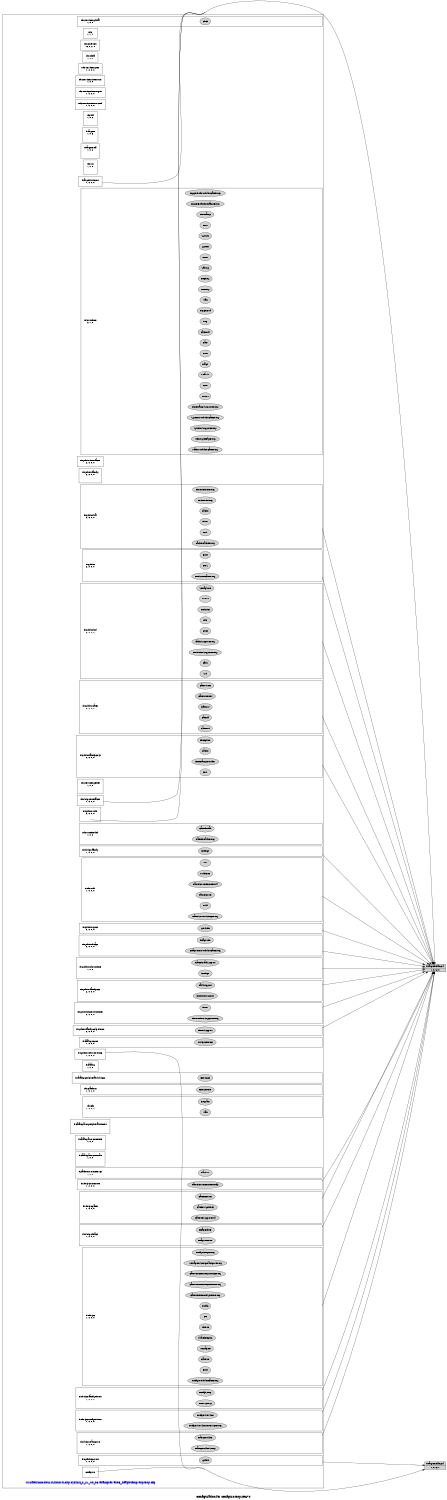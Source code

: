 digraph configuration {
    size="7.5,10";
    rankdir=LR;
    ranksep=".50 equally";
    concentrate=true;
    compound=true;
    label="\nConfiguration for configuro/Dsp.xe674"
  node [font=Helvetica, fontsize=14, fontcolor=black];  subgraph cluster0 {label=""; __cfg [label="/src/flex/microburst-linux/ti-dsp/syslink_2_21_00_03/examples/ex05_heapbufmp/dsp/Dsp.cfg", color=white, fontcolor=blue];
    node [font=Helvetica, fontsize=10];    subgraph cluster1 {
        label="";
        xdc_services_global__top [shape=box,label="xdc.services.global\n1, 0, 0", color=white];
        xdc_services_global__bot [shape=point,label="", style=invis];
        xdc_services_global_Clock [style=filled,fillcolor=lightgray, label="Clock"];
        xdc_services_global__top -> xdc_services_global_Clock[style=invis];
        xdc_services_global_Clock -> xdc_services_global__bot[style=invis];
    }
    subgraph cluster2 {
        label="";
        xdc__top [shape=box,label="xdc\n1, 1, 1", color=white];
    }
    subgraph cluster3 {
        label="";
        xdc_corevers__top [shape=box,label="xdc.corevers\n16, 0, 2, 0", color=white];
    }
    subgraph cluster4 {
        label="";
        xdc_shelf__top [shape=box,label="xdc.shelf\n1, 0, 0", color=white];
    }
    subgraph cluster5 {
        label="";
        xdc_services_spec__top [shape=box,label="xdc.services.spec\n1, 0, 0, 0", color=white];
    }
    subgraph cluster6 {
        label="";
        xdc_services_intern_xsr__top [shape=box,label="xdc.services.intern.xsr\n1, 0, 0", color=white];
    }
    subgraph cluster7 {
        label="";
        xdc_services_intern_gen__top [shape=box,label="xdc.services.intern.gen\n1, 0, 0, 0", color=white];
    }
    subgraph cluster8 {
        label="";
        xdc_services_intern_cmd__top [shape=box,label="xdc.services.intern.cmd\n1, 0, 0, 0", color=white];
    }
    subgraph cluster9 {
        label="";
        xdc_bld__top [shape=box,label="xdc.bld\n1, 0, 2", color=white];
        xdc_bld__bot [shape=point,label="", style=invis];
    }
    subgraph cluster10 {
        label="";
        ti_targets__top [shape=box,label="ti.targets\n1, 0, 3", color=white];
        ti_targets__bot [shape=point,label="", style=invis];
    }
    subgraph cluster11 {
        label="";
        ti_targets_elf__top [shape=box,label="ti.targets.elf\n1, 0, 0", color=white];
        ti_targets_elf__bot [shape=point,label="", style=invis];
    }
    subgraph cluster12 {
        label="";
        xdc_rov__top [shape=box,label="xdc.rov\n1, 0, 0", color=white];
        xdc_rov__bot [shape=point,label="", style=invis];
    }
    subgraph cluster13 {
        label="";
        xdc_runtime__top [shape=box,label="xdc.runtime\n2, 1, 0", color=white];
        xdc_runtime__bot [shape=point,label="", style=invis];
        xdc_runtime_Assert [style=filled,fillcolor=lightgray, label="Assert"];
        xdc_runtime__top -> xdc_runtime_Assert[style=invis];
        xdc_runtime_Assert -> xdc_runtime__bot[style=invis];
        xdc_runtime_Core [style=filled,fillcolor=lightgray, label="Core"];
        xdc_runtime__top -> xdc_runtime_Core[style=invis];
        xdc_runtime_Core -> xdc_runtime__bot[style=invis];
        xdc_runtime_Defaults [style=filled,fillcolor=lightgray, label="Defaults"];
        xdc_runtime__top -> xdc_runtime_Defaults[style=invis];
        xdc_runtime_Defaults -> xdc_runtime__bot[style=invis];
        xdc_runtime_Diags [style=filled,fillcolor=lightgray, label="Diags"];
        xdc_runtime__top -> xdc_runtime_Diags[style=invis];
        xdc_runtime_Diags -> xdc_runtime__bot[style=invis];
        xdc_runtime_Error [style=filled,fillcolor=lightgray, label="Error"];
        xdc_runtime__top -> xdc_runtime_Error[style=invis];
        xdc_runtime_Error -> xdc_runtime__bot[style=invis];
        xdc_runtime_Gate [style=filled,fillcolor=lightgray, label="Gate"];
        xdc_runtime__top -> xdc_runtime_Gate[style=invis];
        xdc_runtime_Gate -> xdc_runtime__bot[style=invis];
        xdc_runtime_GateNull [style=filled,fillcolor=lightgray, label="GateNull"];
        xdc_runtime__top -> xdc_runtime_GateNull[style=invis];
        xdc_runtime_GateNull -> xdc_runtime__bot[style=invis];
        xdc_runtime_Log [style=filled,fillcolor=lightgray, label="Log"];
        xdc_runtime__top -> xdc_runtime_Log[style=invis];
        xdc_runtime_Log -> xdc_runtime__bot[style=invis];
        xdc_runtime_LoggerBuf [style=filled,fillcolor=lightgray, label="LoggerBuf"];
        xdc_runtime__top -> xdc_runtime_LoggerBuf[style=invis];
        xdc_runtime_LoggerBuf -> xdc_runtime__bot[style=invis];
        xdc_runtime_Main [style=filled,fillcolor=lightgray, label="Main"];
        xdc_runtime__top -> xdc_runtime_Main[style=invis];
        xdc_runtime_Main -> xdc_runtime__bot[style=invis];
        xdc_runtime_Memory [style=filled,fillcolor=lightgray, label="Memory"];
        xdc_runtime__top -> xdc_runtime_Memory[style=invis];
        xdc_runtime_Memory -> xdc_runtime__bot[style=invis];
        xdc_runtime_Registry [style=filled,fillcolor=lightgray, label="Registry"];
        xdc_runtime__top -> xdc_runtime_Registry[style=invis];
        xdc_runtime_Registry -> xdc_runtime__bot[style=invis];
        xdc_runtime_Startup [style=filled,fillcolor=lightgray, label="Startup"];
        xdc_runtime__top -> xdc_runtime_Startup[style=invis];
        xdc_runtime_Startup -> xdc_runtime__bot[style=invis];
        xdc_runtime_Reset [style=filled,fillcolor=lightgray, label="Reset"];
        xdc_runtime__top -> xdc_runtime_Reset[style=invis];
        xdc_runtime_Reset -> xdc_runtime__bot[style=invis];
        xdc_runtime_System [style=filled,fillcolor=lightgray, label="System"];
        xdc_runtime__top -> xdc_runtime_System[style=invis];
        xdc_runtime_System -> xdc_runtime__bot[style=invis];
        xdc_runtime_SysMin [style=filled,fillcolor=lightgray, label="SysMin"];
        xdc_runtime__top -> xdc_runtime_SysMin[style=invis];
        xdc_runtime_SysMin -> xdc_runtime__bot[style=invis];
        xdc_runtime_Text [style=filled,fillcolor=lightgray, label="Text"];
        xdc_runtime__top -> xdc_runtime_Text[style=invis];
        xdc_runtime_Text -> xdc_runtime__bot[style=invis];
        xdc_runtime_Timestamp [style=filled,fillcolor=lightgray, label="Timestamp"];
        xdc_runtime__top -> xdc_runtime_Timestamp[style=invis];
        xdc_runtime_Timestamp -> xdc_runtime__bot[style=invis];
        xdc_runtime_LoggerBuf_TimestampProxy [style=filled,fillcolor=lightgray, label="LoggerBuf_TimestampProxy"];
        xdc_runtime__top -> xdc_runtime_LoggerBuf_TimestampProxy[style=invis];
        xdc_runtime_LoggerBuf_TimestampProxy -> xdc_runtime__bot[style=invis];
        xdc_runtime_LoggerBuf_Module_GateProxy [style=filled,fillcolor=lightgray, label="LoggerBuf_Module_GateProxy"];
        xdc_runtime__top -> xdc_runtime_LoggerBuf_Module_GateProxy[style=invis];
        xdc_runtime_LoggerBuf_Module_GateProxy -> xdc_runtime__bot[style=invis];
        xdc_runtime_Main_Module_GateProxy [style=filled,fillcolor=lightgray, label="Main_Module_GateProxy"];
        xdc_runtime__top -> xdc_runtime_Main_Module_GateProxy[style=invis];
        xdc_runtime_Main_Module_GateProxy -> xdc_runtime__bot[style=invis];
        xdc_runtime_Memory_HeapProxy [style=filled,fillcolor=lightgray, label="Memory_HeapProxy"];
        xdc_runtime__top -> xdc_runtime_Memory_HeapProxy[style=invis];
        xdc_runtime_Memory_HeapProxy -> xdc_runtime__bot[style=invis];
        xdc_runtime_System_SupportProxy [style=filled,fillcolor=lightgray, label="System_SupportProxy"];
        xdc_runtime__top -> xdc_runtime_System_SupportProxy[style=invis];
        xdc_runtime_System_SupportProxy -> xdc_runtime__bot[style=invis];
        xdc_runtime_System_Module_GateProxy [style=filled,fillcolor=lightgray, label="System_Module_GateProxy"];
        xdc_runtime__top -> xdc_runtime_System_Module_GateProxy[style=invis];
        xdc_runtime_System_Module_GateProxy -> xdc_runtime__bot[style=invis];
        xdc_runtime_Timestamp_SupportProxy [style=filled,fillcolor=lightgray, label="Timestamp_SupportProxy"];
        xdc_runtime__top -> xdc_runtime_Timestamp_SupportProxy[style=invis];
        xdc_runtime_Timestamp_SupportProxy -> xdc_runtime__bot[style=invis];
    }
    subgraph cluster14 {
        label="";
        ti_targets_rts6000__top [shape=box,label="ti.targets.rts6000\n1, 0, 0, 0", color=white];
    }
    subgraph cluster15 {
        label="";
        ti_sysbios_interfaces__top [shape=box,label="ti.sysbios.interfaces\n2, 0, 0, 0", color=white];
    }
    subgraph cluster16 {
        label="";
        ti_sysbios_family__top [shape=box,label="ti.sysbios.family\n2, 0, 0, 0", color=white];
        ti_sysbios_family__bot [shape=point,label="", style=invis];
    }
    subgraph cluster17 {
        label="";
        ti_sysbios_hal__top [shape=box,label="ti.sysbios.hal\n2, 0, 0, 0", color=white];
        ti_sysbios_hal__bot [shape=point,label="", style=invis];
        ti_sysbios_hal_Hwi [style=filled,fillcolor=lightgray, label="Hwi"];
        ti_sysbios_hal__top -> ti_sysbios_hal_Hwi[style=invis];
        ti_sysbios_hal_Hwi -> ti_sysbios_hal__bot[style=invis];
        ti_sysbios_hal_Timer [style=filled,fillcolor=lightgray, label="Timer"];
        ti_sysbios_hal__top -> ti_sysbios_hal_Timer[style=invis];
        ti_sysbios_hal_Timer -> ti_sysbios_hal__bot[style=invis];
        ti_sysbios_hal_Cache [style=filled,fillcolor=lightgray, label="Cache"];
        ti_sysbios_hal__top -> ti_sysbios_hal_Cache[style=invis];
        ti_sysbios_hal_Cache -> ti_sysbios_hal__bot[style=invis];
        ti_sysbios_hal_Hwi_HwiProxy [style=filled,fillcolor=lightgray, label="Hwi_HwiProxy"];
        ti_sysbios_hal__top -> ti_sysbios_hal_Hwi_HwiProxy[style=invis];
        ti_sysbios_hal_Hwi_HwiProxy -> ti_sysbios_hal__bot[style=invis];
        ti_sysbios_hal_Timer_TimerProxy [style=filled,fillcolor=lightgray, label="Timer_TimerProxy"];
        ti_sysbios_hal__top -> ti_sysbios_hal_Timer_TimerProxy[style=invis];
        ti_sysbios_hal_Timer_TimerProxy -> ti_sysbios_hal__bot[style=invis];
        ti_sysbios_hal_Cache_CacheProxy [style=filled,fillcolor=lightgray, label="Cache_CacheProxy"];
        ti_sysbios_hal__top -> ti_sysbios_hal_Cache_CacheProxy[style=invis];
        ti_sysbios_hal_Cache_CacheProxy -> ti_sysbios_hal__bot[style=invis];
    }
    subgraph cluster18 {
        label="";
        ti_sysbios__top [shape=box,label="ti.sysbios\n2, 0, 0, 0", color=white];
        ti_sysbios__bot [shape=point,label="", style=invis];
        ti_sysbios_BIOS [style=filled,fillcolor=lightgray, label="BIOS"];
        ti_sysbios__top -> ti_sysbios_BIOS[style=invis];
        ti_sysbios_BIOS -> ti_sysbios__bot[style=invis];
        ti_sysbios_Build [style=filled,fillcolor=lightgray, label="Build"];
        ti_sysbios__top -> ti_sysbios_Build[style=invis];
        ti_sysbios_Build -> ti_sysbios__bot[style=invis];
        ti_sysbios_BIOS_RtsGateProxy [style=filled,fillcolor=lightgray, label="BIOS_RtsGateProxy"];
        ti_sysbios__top -> ti_sysbios_BIOS_RtsGateProxy[style=invis];
        ti_sysbios_BIOS_RtsGateProxy -> ti_sysbios__bot[style=invis];
    }
    subgraph cluster19 {
        label="";
        ti_sysbios_knl__top [shape=box,label="ti.sysbios.knl\n2, 0, 0, 0", color=white];
        ti_sysbios_knl__bot [shape=point,label="", style=invis];
        ti_sysbios_knl_Clock [style=filled,fillcolor=lightgray, label="Clock"];
        ti_sysbios_knl__top -> ti_sysbios_knl_Clock[style=invis];
        ti_sysbios_knl_Clock -> ti_sysbios_knl__bot[style=invis];
        ti_sysbios_knl_Idle [style=filled,fillcolor=lightgray, label="Idle"];
        ti_sysbios_knl__top -> ti_sysbios_knl_Idle[style=invis];
        ti_sysbios_knl_Idle -> ti_sysbios_knl__bot[style=invis];
        ti_sysbios_knl_Intrinsics [style=filled,fillcolor=lightgray, label="Intrinsics"];
        ti_sysbios_knl__top -> ti_sysbios_knl_Intrinsics[style=invis];
        ti_sysbios_knl_Intrinsics -> ti_sysbios_knl__bot[style=invis];
        ti_sysbios_knl_Queue [style=filled,fillcolor=lightgray, label="Queue"];
        ti_sysbios_knl__top -> ti_sysbios_knl_Queue[style=invis];
        ti_sysbios_knl_Queue -> ti_sysbios_knl__bot[style=invis];
        ti_sysbios_knl_Semaphore [style=filled,fillcolor=lightgray, label="Semaphore"];
        ti_sysbios_knl__top -> ti_sysbios_knl_Semaphore[style=invis];
        ti_sysbios_knl_Semaphore -> ti_sysbios_knl__bot[style=invis];
        ti_sysbios_knl_Swi [style=filled,fillcolor=lightgray, label="Swi"];
        ti_sysbios_knl__top -> ti_sysbios_knl_Swi[style=invis];
        ti_sysbios_knl_Swi -> ti_sysbios_knl__bot[style=invis];
        ti_sysbios_knl_Task [style=filled,fillcolor=lightgray, label="Task"];
        ti_sysbios_knl__top -> ti_sysbios_knl_Task[style=invis];
        ti_sysbios_knl_Task -> ti_sysbios_knl__bot[style=invis];
        ti_sysbios_knl_Intrinsics_SupportProxy [style=filled,fillcolor=lightgray, label="Intrinsics_SupportProxy"];
        ti_sysbios_knl__top -> ti_sysbios_knl_Intrinsics_SupportProxy[style=invis];
        ti_sysbios_knl_Intrinsics_SupportProxy -> ti_sysbios_knl__bot[style=invis];
        ti_sysbios_knl_Task_SupportProxy [style=filled,fillcolor=lightgray, label="Task_SupportProxy"];
        ti_sysbios_knl__top -> ti_sysbios_knl_Task_SupportProxy[style=invis];
        ti_sysbios_knl_Task_SupportProxy -> ti_sysbios_knl__bot[style=invis];
    }
    subgraph cluster20 {
        label="";
        ti_sysbios_gates__top [shape=box,label="ti.sysbios.gates\n2, 0, 0, 0", color=white];
        ti_sysbios_gates__bot [shape=point,label="", style=invis];
        ti_sysbios_gates_GateHwi [style=filled,fillcolor=lightgray, label="GateHwi"];
        ti_sysbios_gates__top -> ti_sysbios_gates_GateHwi[style=invis];
        ti_sysbios_gates_GateHwi -> ti_sysbios_gates__bot[style=invis];
        ti_sysbios_gates_GateAll [style=filled,fillcolor=lightgray, label="GateAll"];
        ti_sysbios_gates__top -> ti_sysbios_gates_GateAll[style=invis];
        ti_sysbios_gates_GateAll -> ti_sysbios_gates__bot[style=invis];
        ti_sysbios_gates_GateSwi [style=filled,fillcolor=lightgray, label="GateSwi"];
        ti_sysbios_gates__top -> ti_sysbios_gates_GateSwi[style=invis];
        ti_sysbios_gates_GateSwi -> ti_sysbios_gates__bot[style=invis];
        ti_sysbios_gates_GateMutexPri [style=filled,fillcolor=lightgray, label="GateMutexPri"];
        ti_sysbios_gates__top -> ti_sysbios_gates_GateMutexPri[style=invis];
        ti_sysbios_gates_GateMutexPri -> ti_sysbios_gates__bot[style=invis];
        ti_sysbios_gates_GateMutex [style=filled,fillcolor=lightgray, label="GateMutex"];
        ti_sysbios_gates__top -> ti_sysbios_gates_GateMutex[style=invis];
        ti_sysbios_gates_GateMutex -> ti_sysbios_gates__bot[style=invis];
    }
    subgraph cluster21 {
        label="";
        ti_sysbios_family_c64p__top [shape=box,label="ti.sysbios.family.c64p\n2, 0, 0, 0", color=white];
        ti_sysbios_family_c64p__bot [shape=point,label="", style=invis];
        ti_sysbios_family_c64p_Exception [style=filled,fillcolor=lightgray, label="Exception"];
        ti_sysbios_family_c64p__top -> ti_sysbios_family_c64p_Exception[style=invis];
        ti_sysbios_family_c64p_Exception -> ti_sysbios_family_c64p__bot[style=invis];
        ti_sysbios_family_c64p_Hwi [style=filled,fillcolor=lightgray, label="Hwi"];
        ti_sysbios_family_c64p__top -> ti_sysbios_family_c64p_Hwi[style=invis];
        ti_sysbios_family_c64p_Hwi -> ti_sysbios_family_c64p__bot[style=invis];
        ti_sysbios_family_c64p_TimestampProvider [style=filled,fillcolor=lightgray, label="TimestampProvider"];
        ti_sysbios_family_c64p__top -> ti_sysbios_family_c64p_TimestampProvider[style=invis];
        ti_sysbios_family_c64p_TimestampProvider -> ti_sysbios_family_c64p__bot[style=invis];
        ti_sysbios_family_c64p_Cache [style=filled,fillcolor=lightgray, label="Cache"];
        ti_sysbios_family_c64p__top -> ti_sysbios_family_c64p_Cache[style=invis];
        ti_sysbios_family_c64p_Cache -> ti_sysbios_family_c64p__bot[style=invis];
    }
    subgraph cluster22 {
        label="";
        xdc_services_getset__top [shape=box,label="xdc.services.getset\n1, 0, 0", color=white];
        xdc_services_getset__bot [shape=point,label="", style=invis];
    }
    subgraph cluster23 {
        label="";
        xdc_runtime_knl__top [shape=box,label="xdc.runtime.knl\n1, 0, 0", color=white];
        xdc_runtime_knl__bot [shape=point,label="", style=invis];
        xdc_runtime_knl_GateThread [style=filled,fillcolor=lightgray, label="GateThread"];
        xdc_runtime_knl__top -> xdc_runtime_knl_GateThread[style=invis];
        xdc_runtime_knl_GateThread -> xdc_runtime_knl__bot[style=invis];
        xdc_runtime_knl_GateThread_Proxy [style=filled,fillcolor=lightgray, label="GateThread_Proxy"];
        xdc_runtime_knl__top -> xdc_runtime_knl_GateThread_Proxy[style=invis];
        xdc_runtime_knl_GateThread_Proxy -> xdc_runtime_knl__bot[style=invis];
    }
    subgraph cluster24 {
        label="";
        ti_sdo_ipc_family__top [shape=box,label="ti.sdo.ipc.family\n1, 0, 0, 0", color=white];
        ti_sdo_ipc_family__bot [shape=point,label="", style=invis];
        ti_sdo_ipc_family_Settings [style=filled,fillcolor=lightgray, label="Settings"];
        ti_sdo_ipc_family__top -> ti_sdo_ipc_family_Settings[style=invis];
        ti_sdo_ipc_family_Settings -> ti_sdo_ipc_family__bot[style=invis];
    }
    subgraph cluster25 {
        label="";
        ti_sdo_utils__top [shape=box,label="ti.sdo.utils\n1, 0, 0, 0", color=white];
        ti_sdo_utils__bot [shape=point,label="", style=invis];
        ti_sdo_utils_Build [style=filled,fillcolor=lightgray, label="Build"];
        ti_sdo_utils__top -> ti_sdo_utils_Build[style=invis];
        ti_sdo_utils_Build -> ti_sdo_utils__bot[style=invis];
        ti_sdo_utils_NameServer [style=filled,fillcolor=lightgray, label="NameServer"];
        ti_sdo_utils__top -> ti_sdo_utils_NameServer[style=invis];
        ti_sdo_utils_NameServer -> ti_sdo_utils__bot[style=invis];
        ti_sdo_utils_NameServerRemoteNull [style=filled,fillcolor=lightgray, label="NameServerRemoteNull"];
        ti_sdo_utils__top -> ti_sdo_utils_NameServerRemoteNull[style=invis];
        ti_sdo_utils_NameServerRemoteNull -> ti_sdo_utils__bot[style=invis];
        ti_sdo_utils_MultiProc [style=filled,fillcolor=lightgray, label="MultiProc"];
        ti_sdo_utils__top -> ti_sdo_utils_MultiProc[style=invis];
        ti_sdo_utils_MultiProc -> ti_sdo_utils__bot[style=invis];
        ti_sdo_utils_List [style=filled,fillcolor=lightgray, label="List"];
        ti_sdo_utils__top -> ti_sdo_utils_List[style=invis];
        ti_sdo_utils_List -> ti_sdo_utils__bot[style=invis];
        ti_sdo_utils_NameServer_SetupProxy [style=filled,fillcolor=lightgray, label="NameServer_SetupProxy"];
        ti_sdo_utils__top -> ti_sdo_utils_NameServer_SetupProxy[style=invis];
        ti_sdo_utils_NameServer_SetupProxy -> ti_sdo_utils__bot[style=invis];
    }
    subgraph cluster26 {
        label="";
        ti_sdo_ipc_interfaces__top [shape=box,label="ti.sdo.ipc.interfaces\n1, 0, 0, 0", color=white];
    }
    subgraph cluster27 {
        label="";
        ti_sysbios_syncs__top [shape=box,label="ti.sysbios.syncs\n2, 0, 0, 0", color=white];
        ti_sysbios_syncs__bot [shape=point,label="", style=invis];
        ti_sysbios_syncs_SyncSem [style=filled,fillcolor=lightgray, label="SyncSem"];
        ti_sysbios_syncs__top -> ti_sysbios_syncs_SyncSem[style=invis];
        ti_sysbios_syncs_SyncSem -> ti_sysbios_syncs__bot[style=invis];
    }
    subgraph cluster28 {
        label="";
        ti_sysbios_heaps__top [shape=box,label="ti.sysbios.heaps\n2, 0, 0, 0", color=white];
        ti_sysbios_heaps__bot [shape=point,label="", style=invis];
        ti_sysbios_heaps_HeapMem [style=filled,fillcolor=lightgray, label="HeapMem"];
        ti_sysbios_heaps__top -> ti_sysbios_heaps_HeapMem[style=invis];
        ti_sysbios_heaps_HeapMem -> ti_sysbios_heaps__bot[style=invis];
        ti_sysbios_heaps_HeapMem_Module_GateProxy [style=filled,fillcolor=lightgray, label="HeapMem_Module_GateProxy"];
        ti_sysbios_heaps__top -> ti_sysbios_heaps_HeapMem_Module_GateProxy[style=invis];
        ti_sysbios_heaps_HeapMem_Module_GateProxy -> ti_sysbios_heaps__bot[style=invis];
    }
    subgraph cluster29 {
        label="";
        ti_sysbios_xdcruntime__top [shape=box,label="ti.sysbios.xdcruntime\n1, 0, 0", color=white];
        ti_sysbios_xdcruntime__bot [shape=point,label="", style=invis];
        ti_sysbios_xdcruntime_GateThreadSupport [style=filled,fillcolor=lightgray, label="GateThreadSupport"];
        ti_sysbios_xdcruntime__top -> ti_sysbios_xdcruntime_GateThreadSupport[style=invis];
        ti_sysbios_xdcruntime_GateThreadSupport -> ti_sysbios_xdcruntime__bot[style=invis];
        ti_sysbios_xdcruntime_Settings [style=filled,fillcolor=lightgray, label="Settings"];
        ti_sysbios_xdcruntime__top -> ti_sysbios_xdcruntime_Settings[style=invis];
        ti_sysbios_xdcruntime_Settings -> ti_sysbios_xdcruntime__bot[style=invis];
    }
    subgraph cluster30 {
        label="";
        ti_sysbios_family_c62__top [shape=box,label="ti.sysbios.family.c62\n2, 0, 0, 0", color=white];
        ti_sysbios_family_c62__bot [shape=point,label="", style=invis];
        ti_sysbios_family_c62_TaskSupport [style=filled,fillcolor=lightgray, label="TaskSupport"];
        ti_sysbios_family_c62__top -> ti_sysbios_family_c62_TaskSupport[style=invis];
        ti_sysbios_family_c62_TaskSupport -> ti_sysbios_family_c62__bot[style=invis];
        ti_sysbios_family_c62_IntrinsicsSupport [style=filled,fillcolor=lightgray, label="IntrinsicsSupport"];
        ti_sysbios_family_c62__top -> ti_sysbios_family_c62_IntrinsicsSupport[style=invis];
        ti_sysbios_family_c62_IntrinsicsSupport -> ti_sysbios_family_c62__bot[style=invis];
    }
    subgraph cluster31 {
        label="";
        ti_sysbios_timers_dmtimer__top [shape=box,label="ti.sysbios.timers.dmtimer\n2, 0, 0, 0", color=white];
        ti_sysbios_timers_dmtimer__bot [shape=point,label="", style=invis];
        ti_sysbios_timers_dmtimer_Timer [style=filled,fillcolor=lightgray, label="Timer"];
        ti_sysbios_timers_dmtimer__top -> ti_sysbios_timers_dmtimer_Timer[style=invis];
        ti_sysbios_timers_dmtimer_Timer -> ti_sysbios_timers_dmtimer__bot[style=invis];
        ti_sysbios_timers_dmtimer_Timer_TimerSupportProxy [style=filled,fillcolor=lightgray, label="Timer_TimerSupportProxy"];
        ti_sysbios_timers_dmtimer__top -> ti_sysbios_timers_dmtimer_Timer_TimerSupportProxy[style=invis];
        ti_sysbios_timers_dmtimer_Timer_TimerSupportProxy -> ti_sysbios_timers_dmtimer__bot[style=invis];
    }
    subgraph cluster32 {
        label="";
        ti_sysbios_family_c64p_ti81xx__top [shape=box,label="ti.sysbios.family.c64p.ti81xx\n2, 0, 0, 0", color=white];
        ti_sysbios_family_c64p_ti81xx__bot [shape=point,label="", style=invis];
        ti_sysbios_family_c64p_ti81xx_TimerSupport [style=filled,fillcolor=lightgray, label="TimerSupport"];
        ti_sysbios_family_c64p_ti81xx__top -> ti_sysbios_family_c64p_ti81xx_TimerSupport[style=invis];
        ti_sysbios_family_c64p_ti81xx_TimerSupport -> ti_sysbios_family_c64p_ti81xx__bot[style=invis];
    }
    subgraph cluster33 {
        label="";
        ti_syslink_utils_rtos_bios6__top [shape=box,label="ti.syslink.utils.rtos.bios6\n1, 0, 0, 0", color=white];
    }
    subgraph cluster34 {
        label="";
        ti_sysbios_utils__top [shape=box,label="ti.sysbios.utils\n2, 0, 0, 0", color=white];
        ti_sysbios_utils__bot [shape=point,label="", style=invis];
    }
    subgraph cluster35 {
        label="";
        ti_catalog_c6000__top [shape=box,label="ti.catalog.c6000\n1, 0, 0, 0", color=white];
        ti_catalog_c6000__bot [shape=point,label="", style=invis];
        ti_catalog_c6000_TMS320TI816X [style=filled,fillcolor=lightgray, label="TMS320TI816X"];
        ti_catalog_c6000__top -> ti_catalog_c6000_TMS320TI816X[style=invis];
        ti_catalog_c6000_TMS320TI816X -> ti_catalog_c6000__bot[style=invis];
    }
    subgraph cluster36 {
        label="";
        ti_catalog__top [shape=box,label="ti.catalog\n1, 0, 0", color=white];
    }
    subgraph cluster37 {
        label="";
        ti_catalog_peripherals_hdvicp2__top [shape=box,label="ti.catalog.peripherals.hdvicp2\n", color=white];
        ti_catalog_peripherals_hdvicp2__bot [shape=point,label="", style=invis];
        ti_catalog_peripherals_hdvicp2_HDVICP2 [style=filled,fillcolor=lightgray, label="HDVICP2"];
        ti_catalog_peripherals_hdvicp2__top -> ti_catalog_peripherals_hdvicp2_HDVICP2[style=invis];
        ti_catalog_peripherals_hdvicp2_HDVICP2 -> ti_catalog_peripherals_hdvicp2__bot[style=invis];
    }
    subgraph cluster38 {
        label="";
        xdc_platform__top [shape=box,label="xdc.platform\n1, 0, 1, 0", color=white];
        xdc_platform__bot [shape=point,label="", style=invis];
        xdc_platform_ExeContext [style=filled,fillcolor=lightgray, label="ExeContext"];
        xdc_platform__top -> xdc_platform_ExeContext[style=invis];
        xdc_platform_ExeContext -> xdc_platform__bot[style=invis];
    }
    subgraph cluster39 {
        label="";
        xdc_cfg__top [shape=box,label="xdc.cfg\n1, 0, 2, 0", color=white];
        xdc_cfg__bot [shape=point,label="", style=invis];
        xdc_cfg_Program [style=filled,fillcolor=lightgray, label="Program"];
        xdc_cfg__top -> xdc_cfg_Program[style=invis];
        xdc_cfg_Program -> xdc_cfg__bot[style=invis];
        xdc_cfg_Main [style=filled,fillcolor=lightgray, label="Main"];
        xdc_cfg__top -> xdc_cfg_Main[style=invis];
        xdc_cfg_Main -> xdc_cfg__bot[style=invis];
    }
    subgraph cluster40 {
        label="";
        ti_catalog_arm_peripherals_timers__top [shape=box,label="ti.catalog.arm.peripherals.timers\n", color=white];
        ti_catalog_arm_peripherals_timers__bot [shape=point,label="", style=invis];
    }
    subgraph cluster41 {
        label="";
        ti_catalog_arm_cortexm3__top [shape=box,label="ti.catalog.arm.cortexm3\n1, 0, 0", color=white];
        ti_catalog_arm_cortexm3__bot [shape=point,label="", style=invis];
    }
    subgraph cluster42 {
        label="";
        ti_catalog_arm_cortexa8__top [shape=box,label="ti.catalog.arm.cortexa8\n1, 0, 0", color=white];
        ti_catalog_arm_cortexa8__bot [shape=point,label="", style=invis];
    }
    subgraph cluster43 {
        label="";
        ti_platforms_evmTI816X__top [shape=box,label="ti.platforms.evmTI816X\n1, 0, 0", color=white];
        ti_platforms_evmTI816X__bot [shape=point,label="", style=invis];
        ti_platforms_evmTI816X_Platform [style=filled,fillcolor=lightgray, label="Platform"];
        ti_platforms_evmTI816X__top -> ti_platforms_evmTI816X_Platform[style=invis];
        ti_platforms_evmTI816X_Platform -> ti_platforms_evmTI816X__bot[style=invis];
    }
    subgraph cluster44 {
        label="";
        ti_sdo_ipc_heaps__top [shape=box,label="ti.sdo.ipc.heaps\n1, 0, 0, 0", color=white];
        ti_sdo_ipc_heaps__bot [shape=point,label="", style=invis];
        ti_sdo_ipc_heaps_HeapBufMP [style=filled,fillcolor=lightgray, label="HeapBufMP"];
        ti_sdo_ipc_heaps__top -> ti_sdo_ipc_heaps_HeapBufMP[style=invis];
        ti_sdo_ipc_heaps_HeapBufMP -> ti_sdo_ipc_heaps__bot[style=invis];
        ti_sdo_ipc_heaps_HeapMemMP [style=filled,fillcolor=lightgray, label="HeapMemMP"];
        ti_sdo_ipc_heaps__top -> ti_sdo_ipc_heaps_HeapMemMP[style=invis];
        ti_sdo_ipc_heaps_HeapMemMP -> ti_sdo_ipc_heaps__bot[style=invis];
    }
    subgraph cluster45 {
        label="";
        ti_sdo_ipc__top [shape=box,label="ti.sdo.ipc\n1, 0, 0, 0", color=white];
        ti_sdo_ipc__bot [shape=point,label="", style=invis];
        ti_sdo_ipc_Build [style=filled,fillcolor=lightgray, label="Build"];
        ti_sdo_ipc__top -> ti_sdo_ipc_Build[style=invis];
        ti_sdo_ipc_Build -> ti_sdo_ipc__bot[style=invis];
        ti_sdo_ipc_GateMP [style=filled,fillcolor=lightgray, label="GateMP"];
        ti_sdo_ipc__top -> ti_sdo_ipc_GateMP[style=invis];
        ti_sdo_ipc_GateMP -> ti_sdo_ipc__bot[style=invis];
        ti_sdo_ipc_MessageQ [style=filled,fillcolor=lightgray, label="MessageQ"];
        ti_sdo_ipc__top -> ti_sdo_ipc_MessageQ[style=invis];
        ti_sdo_ipc_MessageQ -> ti_sdo_ipc__bot[style=invis];
        ti_sdo_ipc_SharedRegion [style=filled,fillcolor=lightgray, label="SharedRegion"];
        ti_sdo_ipc__top -> ti_sdo_ipc_SharedRegion[style=invis];
        ti_sdo_ipc_SharedRegion -> ti_sdo_ipc__bot[style=invis];
        ti_sdo_ipc_ListMP [style=filled,fillcolor=lightgray, label="ListMP"];
        ti_sdo_ipc__top -> ti_sdo_ipc_ListMP[style=invis];
        ti_sdo_ipc_ListMP -> ti_sdo_ipc__bot[style=invis];
        ti_sdo_ipc_Ipc [style=filled,fillcolor=lightgray, label="Ipc"];
        ti_sdo_ipc__top -> ti_sdo_ipc_Ipc[style=invis];
        ti_sdo_ipc_Ipc -> ti_sdo_ipc__bot[style=invis];
        ti_sdo_ipc_Notify [style=filled,fillcolor=lightgray, label="Notify"];
        ti_sdo_ipc__top -> ti_sdo_ipc_Notify[style=invis];
        ti_sdo_ipc_Notify -> ti_sdo_ipc__bot[style=invis];
        ti_sdo_ipc_GateMP_RemoteSystemProxy [style=filled,fillcolor=lightgray, label="GateMP_RemoteSystemProxy"];
        ti_sdo_ipc__top -> ti_sdo_ipc_GateMP_RemoteSystemProxy[style=invis];
        ti_sdo_ipc_GateMP_RemoteSystemProxy -> ti_sdo_ipc__bot[style=invis];
        ti_sdo_ipc_GateMP_RemoteCustom1Proxy [style=filled,fillcolor=lightgray, label="GateMP_RemoteCustom1Proxy"];
        ti_sdo_ipc__top -> ti_sdo_ipc_GateMP_RemoteCustom1Proxy[style=invis];
        ti_sdo_ipc_GateMP_RemoteCustom1Proxy -> ti_sdo_ipc__bot[style=invis];
        ti_sdo_ipc_GateMP_RemoteCustom2Proxy [style=filled,fillcolor=lightgray, label="GateMP_RemoteCustom2Proxy"];
        ti_sdo_ipc__top -> ti_sdo_ipc_GateMP_RemoteCustom2Proxy[style=invis];
        ti_sdo_ipc_GateMP_RemoteCustom2Proxy -> ti_sdo_ipc__bot[style=invis];
        ti_sdo_ipc_MessageQ_SetupTransportProxy [style=filled,fillcolor=lightgray, label="MessageQ_SetupTransportProxy"];
        ti_sdo_ipc__top -> ti_sdo_ipc_MessageQ_SetupTransportProxy[style=invis];
        ti_sdo_ipc_MessageQ_SetupTransportProxy -> ti_sdo_ipc__bot[style=invis];
        ti_sdo_ipc_Notify_SetupProxy [style=filled,fillcolor=lightgray, label="Notify_SetupProxy"];
        ti_sdo_ipc__top -> ti_sdo_ipc_Notify_SetupProxy[style=invis];
        ti_sdo_ipc_Notify_SetupProxy -> ti_sdo_ipc__bot[style=invis];
        ti_sdo_ipc_Notify_Module_GateProxy [style=filled,fillcolor=lightgray, label="Notify_Module_GateProxy"];
        ti_sdo_ipc__top -> ti_sdo_ipc_Notify_Module_GateProxy[style=invis];
        ti_sdo_ipc_Notify_Module_GateProxy -> ti_sdo_ipc__bot[style=invis];
    }
    subgraph cluster46 {
        label="";
        ti_sdo_ipc_family_ti81xx__top [shape=box,label="ti.sdo.ipc.family.ti81xx\n1, 0, 0, 0", color=white];
        ti_sdo_ipc_family_ti81xx__bot [shape=point,label="", style=invis];
        ti_sdo_ipc_family_ti81xx_NotifySetup [style=filled,fillcolor=lightgray, label="NotifySetup"];
        ti_sdo_ipc_family_ti81xx__top -> ti_sdo_ipc_family_ti81xx_NotifySetup[style=invis];
        ti_sdo_ipc_family_ti81xx_NotifySetup -> ti_sdo_ipc_family_ti81xx__bot[style=invis];
        ti_sdo_ipc_family_ti81xx_InterruptDsp [style=filled,fillcolor=lightgray, label="InterruptDsp"];
        ti_sdo_ipc_family_ti81xx__top -> ti_sdo_ipc_family_ti81xx_InterruptDsp[style=invis];
        ti_sdo_ipc_family_ti81xx_InterruptDsp -> ti_sdo_ipc_family_ti81xx__bot[style=invis];
    }
    subgraph cluster47 {
        label="";
        ti_sdo_ipc_notifyDrivers__top [shape=box,label="ti.sdo.ipc.notifyDrivers\n1, 0, 0, 0", color=white];
        ti_sdo_ipc_notifyDrivers__bot [shape=point,label="", style=invis];
        ti_sdo_ipc_notifyDrivers_NotifyDriverShm [style=filled,fillcolor=lightgray, label="NotifyDriverShm"];
        ti_sdo_ipc_notifyDrivers__top -> ti_sdo_ipc_notifyDrivers_NotifyDriverShm[style=invis];
        ti_sdo_ipc_notifyDrivers_NotifyDriverShm -> ti_sdo_ipc_notifyDrivers__bot[style=invis];
        ti_sdo_ipc_notifyDrivers_NotifyDriverShm_InterruptProxy [style=filled,fillcolor=lightgray, label="NotifyDriverShm_InterruptProxy"];
        ti_sdo_ipc_notifyDrivers__top -> ti_sdo_ipc_notifyDrivers_NotifyDriverShm_InterruptProxy[style=invis];
        ti_sdo_ipc_notifyDrivers_NotifyDriverShm_InterruptProxy -> ti_sdo_ipc_notifyDrivers__bot[style=invis];
    }
    subgraph cluster48 {
        label="";
        ti_sdo_ipc_transports__top [shape=box,label="ti.sdo.ipc.transports\n1, 0, 0, 0", color=white];
        ti_sdo_ipc_transports__bot [shape=point,label="", style=invis];
        ti_sdo_ipc_transports_TransportShm [style=filled,fillcolor=lightgray, label="TransportShm"];
        ti_sdo_ipc_transports__top -> ti_sdo_ipc_transports_TransportShm[style=invis];
        ti_sdo_ipc_transports_TransportShm -> ti_sdo_ipc_transports__bot[style=invis];
        ti_sdo_ipc_transports_TransportShmSetup [style=filled,fillcolor=lightgray, label="TransportShmSetup"];
        ti_sdo_ipc_transports__top -> ti_sdo_ipc_transports_TransportShmSetup[style=invis];
        ti_sdo_ipc_transports_TransportShmSetup -> ti_sdo_ipc_transports__bot[style=invis];
    }
    subgraph cluster49 {
        label="";
        ti_sdo_ipc_nsremote__top [shape=box,label="ti.sdo.ipc.nsremote\n1, 0, 0, 0", color=white];
        ti_sdo_ipc_nsremote__bot [shape=point,label="", style=invis];
        ti_sdo_ipc_nsremote_NameServerRemoteNotify [style=filled,fillcolor=lightgray, label="NameServerRemoteNotify"];
        ti_sdo_ipc_nsremote__top -> ti_sdo_ipc_nsremote_NameServerRemoteNotify[style=invis];
        ti_sdo_ipc_nsremote_NameServerRemoteNotify -> ti_sdo_ipc_nsremote__bot[style=invis];
    }
    subgraph cluster50 {
        label="";
        ti_syslink_ipc_rtos__top [shape=box,label="ti.syslink.ipc.rtos\n1, 0, 0, 0", color=white];
        ti_syslink_ipc_rtos__bot [shape=point,label="", style=invis];
        ti_syslink_ipc_rtos_Syslink [style=filled,fillcolor=lightgray, label="Syslink"];
        ti_syslink_ipc_rtos__top -> ti_syslink_ipc_rtos_Syslink[style=invis];
        ti_syslink_ipc_rtos_Syslink -> ti_syslink_ipc_rtos__bot[style=invis];
    }
    subgraph cluster51 {
        label="";
        ti_sdo_ipc_gates__top [shape=box,label="ti.sdo.ipc.gates\n1, 0, 0, 0", color=white];
        ti_sdo_ipc_gates__bot [shape=point,label="", style=invis];
        ti_sdo_ipc_gates_GateHWSpinlock [style=filled,fillcolor=lightgray, label="GateHWSpinlock"];
        ti_sdo_ipc_gates__top -> ti_sdo_ipc_gates_GateHWSpinlock[style=invis];
        ti_sdo_ipc_gates_GateHWSpinlock -> ti_sdo_ipc_gates__bot[style=invis];
        ti_sdo_ipc_gates_GatePeterson [style=filled,fillcolor=lightgray, label="GatePeterson"];
        ti_sdo_ipc_gates__top -> ti_sdo_ipc_gates_GatePeterson[style=invis];
        ti_sdo_ipc_gates_GatePeterson -> ti_sdo_ipc_gates__bot[style=invis];
        ti_sdo_ipc_gates_GateMPSupportNull [style=filled,fillcolor=lightgray, label="GateMPSupportNull"];
        ti_sdo_ipc_gates__top -> ti_sdo_ipc_gates_GateMPSupportNull[style=invis];
        ti_sdo_ipc_gates_GateMPSupportNull -> ti_sdo_ipc_gates__bot[style=invis];
    }
    subgraph cluster52 {
        label="";
        configuro__top [shape=box,label="configuro\n", color=white];
    }
  }
  node [font=Helvetica, fontsize=10];
    ti_targets_elf_C674__1_0_7__2_0 [shape=record,label="ti.targets.elf.C674|1,0,7.2,0",style=filled, fillcolor=lightgrey];
    ti_targets_rts6000__top -> ti_targets_elf_C674__1_0_7__2_0 [ltail=cluster14];
    ti_targets_elf_C674__1_0_7__2_0 [shape=record,label="ti.targets.elf.C674|1,0,7.2,0",style=filled, fillcolor=lightgrey];
    ti_sysbios_hal__bot -> ti_targets_elf_C674__1_0_7__2_0 [ltail=cluster17];
    ti_targets_elf_C674__1_0_7__2_0 [shape=record,label="ti.targets.elf.C674|1,0,7.2,0",style=filled, fillcolor=lightgrey];
    ti_sysbios__bot -> ti_targets_elf_C674__1_0_7__2_0 [ltail=cluster18];
    ti_targets_elf_C674__1_0_7__2_0 [shape=record,label="ti.targets.elf.C674|1,0,7.2,0",style=filled, fillcolor=lightgrey];
    ti_sysbios_knl__bot -> ti_targets_elf_C674__1_0_7__2_0 [ltail=cluster19];
    ti_targets_elf_C674__1_0_7__2_0 [shape=record,label="ti.targets.elf.C674|1,0,7.2,0",style=filled, fillcolor=lightgrey];
    ti_sysbios_gates__bot -> ti_targets_elf_C674__1_0_7__2_0 [ltail=cluster20];
    ti_targets_elf_C674__1_0_7__2_0 [shape=record,label="ti.targets.elf.C674|1,0,7.2,0",style=filled, fillcolor=lightgrey];
    ti_sysbios_family_c64p__bot -> ti_targets_elf_C674__1_0_7__2_0 [ltail=cluster21];
    ti_targets_elf_C674__1_0_7__2_0 [shape=record,label="ti.targets.elf.C674|1,0,7.2,0",style=filled, fillcolor=lightgrey];
    ti_sdo_ipc_family__bot -> ti_targets_elf_C674__1_0_7__2_0 [ltail=cluster24];
    ti_targets_elf_C674__1_0_7__2_0 [shape=record,label="ti.targets.elf.C674|1,0,7.2,0",style=filled, fillcolor=lightgrey];
    ti_sdo_utils__bot -> ti_targets_elf_C674__1_0_7__2_0 [ltail=cluster25];
    ti_targets_elf_C674__1_0_7__2_0 [shape=record,label="ti.targets.elf.C674|1,0,7.2,0",style=filled, fillcolor=lightgrey];
    ti_sdo_ipc_interfaces__top -> ti_targets_elf_C674__1_0_7__2_0 [ltail=cluster26];
    ti_targets_elf_C674__1_0_7__2_0 [shape=record,label="ti.targets.elf.C674|1,0,7.2,0",style=filled, fillcolor=lightgrey];
    ti_sysbios_syncs__bot -> ti_targets_elf_C674__1_0_7__2_0 [ltail=cluster27];
    ti_targets_elf_C674__1_0_7__2_0 [shape=record,label="ti.targets.elf.C674|1,0,7.2,0",style=filled, fillcolor=lightgrey];
    ti_sysbios_heaps__bot -> ti_targets_elf_C674__1_0_7__2_0 [ltail=cluster28];
    ti_targets_elf_C674__1_0_7__2_0 [shape=record,label="ti.targets.elf.C674|1,0,7.2,0",style=filled, fillcolor=lightgrey];
    ti_sysbios_xdcruntime__bot -> ti_targets_elf_C674__1_0_7__2_0 [ltail=cluster29];
    ti_targets_elf_C674__1_0_7__2_0 [shape=record,label="ti.targets.elf.C674|1,0,7.2,0",style=filled, fillcolor=lightgrey];
    ti_sysbios_family_c62__bot -> ti_targets_elf_C674__1_0_7__2_0 [ltail=cluster30];
    ti_targets_elf_C674__1_0_7__2_0 [shape=record,label="ti.targets.elf.C674|1,0,7.2,0",style=filled, fillcolor=lightgrey];
    ti_sysbios_timers_dmtimer__bot -> ti_targets_elf_C674__1_0_7__2_0 [ltail=cluster31];
    ti_targets_elf_C674__1_0_7__2_0 [shape=record,label="ti.targets.elf.C674|1,0,7.2,0",style=filled, fillcolor=lightgrey];
    ti_sysbios_family_c64p_ti81xx__bot -> ti_targets_elf_C674__1_0_7__2_0 [ltail=cluster32];
    ti_targets_elf_C674__1_0_7__2_7 [shape=record,label="ti.targets.elf.C674|1,0,7.2,7",style=filled, fillcolor=lightgrey];
    ti_syslink_utils_rtos_bios6__top -> ti_targets_elf_C674__1_0_7__2_7 [ltail=cluster33];
    ti_targets_elf_C674__1_0_7__2_0 [shape=record,label="ti.targets.elf.C674|1,0,7.2,0",style=filled, fillcolor=lightgrey];
    ti_sysbios_utils__bot -> ti_targets_elf_C674__1_0_7__2_0 [ltail=cluster34];
    ti_targets_elf_C674__1_0_7__2_0 [shape=record,label="ti.targets.elf.C674|1,0,7.2,0",style=filled, fillcolor=lightgrey];
    ti_sdo_ipc_heaps__bot -> ti_targets_elf_C674__1_0_7__2_0 [ltail=cluster44];
    ti_targets_elf_C674__1_0_7__2_0 [shape=record,label="ti.targets.elf.C674|1,0,7.2,0",style=filled, fillcolor=lightgrey];
    ti_sdo_ipc__bot -> ti_targets_elf_C674__1_0_7__2_0 [ltail=cluster45];
    ti_targets_elf_C674__1_0_7__2_0 [shape=record,label="ti.targets.elf.C674|1,0,7.2,0",style=filled, fillcolor=lightgrey];
    ti_sdo_ipc_family_ti81xx__bot -> ti_targets_elf_C674__1_0_7__2_0 [ltail=cluster46];
    ti_targets_elf_C674__1_0_7__2_0 [shape=record,label="ti.targets.elf.C674|1,0,7.2,0",style=filled, fillcolor=lightgrey];
    ti_sdo_ipc_notifyDrivers__bot -> ti_targets_elf_C674__1_0_7__2_0 [ltail=cluster47];
    ti_targets_elf_C674__1_0_7__2_0 [shape=record,label="ti.targets.elf.C674|1,0,7.2,0",style=filled, fillcolor=lightgrey];
    ti_sdo_ipc_transports__bot -> ti_targets_elf_C674__1_0_7__2_0 [ltail=cluster48];
    ti_targets_elf_C674__1_0_7__2_0 [shape=record,label="ti.targets.elf.C674|1,0,7.2,0",style=filled, fillcolor=lightgrey];
    ti_sdo_ipc_nsremote__bot -> ti_targets_elf_C674__1_0_7__2_0 [ltail=cluster49];
    ti_targets_elf_C674__1_0_7__2_7 [shape=record,label="ti.targets.elf.C674|1,0,7.2,7",style=filled, fillcolor=lightgrey];
    ti_syslink_ipc_rtos__bot -> ti_targets_elf_C674__1_0_7__2_7 [ltail=cluster50];
    ti_targets_elf_C674__1_0_7__2_0 [shape=record,label="ti.targets.elf.C674|1,0,7.2,0",style=filled, fillcolor=lightgrey];
    ti_sdo_ipc_gates__bot -> ti_targets_elf_C674__1_0_7__2_0 [ltail=cluster51];
    ti_targets_elf_C674__1_0_7__2_7 [shape=record,label="ti.targets.elf.C674|1,0,7.2,7",style=filled, fillcolor=lightgrey];
    configuro__top -> ti_targets_elf_C674__1_0_7__2_7 [ltail=cluster52];
}

